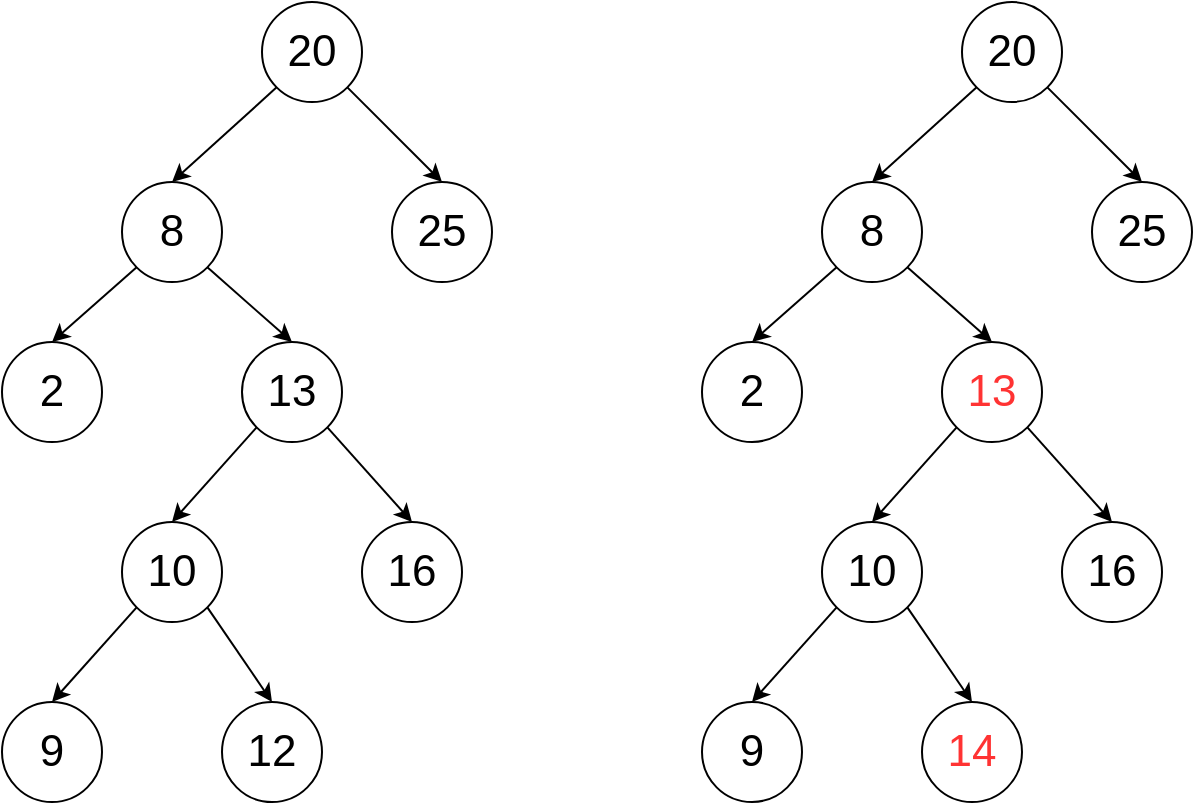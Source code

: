 <mxfile version="24.7.5">
  <diagram name="Page-1" id="fzigwdsPvLUFHeypnSTY">
    <mxGraphModel dx="1026" dy="658" grid="1" gridSize="10" guides="1" tooltips="1" connect="1" arrows="1" fold="1" page="1" pageScale="1" pageWidth="850" pageHeight="1100" math="0" shadow="0">
      <root>
        <mxCell id="0" />
        <mxCell id="1" parent="0" />
        <mxCell id="axlTO_v4iN-88vhWcISZ-1" value="2" style="ellipse;whiteSpace=wrap;html=1;fontSize=22;" vertex="1" parent="1">
          <mxGeometry x="40" y="240" width="50" height="50" as="geometry" />
        </mxCell>
        <mxCell id="axlTO_v4iN-88vhWcISZ-11" style="rounded=0;orthogonalLoop=1;jettySize=auto;html=1;exitX=1;exitY=1;exitDx=0;exitDy=0;entryX=0.5;entryY=0;entryDx=0;entryDy=0;" edge="1" parent="1" source="axlTO_v4iN-88vhWcISZ-2" target="axlTO_v4iN-88vhWcISZ-9">
          <mxGeometry relative="1" as="geometry" />
        </mxCell>
        <mxCell id="axlTO_v4iN-88vhWcISZ-12" style="rounded=0;orthogonalLoop=1;jettySize=auto;html=1;exitX=0;exitY=1;exitDx=0;exitDy=0;entryX=0.5;entryY=0;entryDx=0;entryDy=0;" edge="1" parent="1" source="axlTO_v4iN-88vhWcISZ-2" target="axlTO_v4iN-88vhWcISZ-3">
          <mxGeometry relative="1" as="geometry" />
        </mxCell>
        <mxCell id="axlTO_v4iN-88vhWcISZ-2" value="20" style="ellipse;whiteSpace=wrap;html=1;fontSize=22;" vertex="1" parent="1">
          <mxGeometry x="170" y="70" width="50" height="50" as="geometry" />
        </mxCell>
        <mxCell id="axlTO_v4iN-88vhWcISZ-13" style="rounded=0;orthogonalLoop=1;jettySize=auto;html=1;exitX=0;exitY=1;exitDx=0;exitDy=0;entryX=0.5;entryY=0;entryDx=0;entryDy=0;" edge="1" parent="1" source="axlTO_v4iN-88vhWcISZ-3" target="axlTO_v4iN-88vhWcISZ-1">
          <mxGeometry relative="1" as="geometry" />
        </mxCell>
        <mxCell id="axlTO_v4iN-88vhWcISZ-14" style="rounded=0;orthogonalLoop=1;jettySize=auto;html=1;exitX=1;exitY=1;exitDx=0;exitDy=0;entryX=0.5;entryY=0;entryDx=0;entryDy=0;" edge="1" parent="1" source="axlTO_v4iN-88vhWcISZ-3" target="axlTO_v4iN-88vhWcISZ-4">
          <mxGeometry relative="1" as="geometry" />
        </mxCell>
        <mxCell id="axlTO_v4iN-88vhWcISZ-3" value="8" style="ellipse;whiteSpace=wrap;html=1;fontSize=22;" vertex="1" parent="1">
          <mxGeometry x="100" y="160" width="50" height="50" as="geometry" />
        </mxCell>
        <mxCell id="axlTO_v4iN-88vhWcISZ-15" style="rounded=0;orthogonalLoop=1;jettySize=auto;html=1;exitX=0;exitY=1;exitDx=0;exitDy=0;entryX=0.5;entryY=0;entryDx=0;entryDy=0;" edge="1" parent="1" source="axlTO_v4iN-88vhWcISZ-4" target="axlTO_v4iN-88vhWcISZ-5">
          <mxGeometry relative="1" as="geometry" />
        </mxCell>
        <mxCell id="axlTO_v4iN-88vhWcISZ-4" value="13" style="ellipse;whiteSpace=wrap;html=1;fontSize=22;" vertex="1" parent="1">
          <mxGeometry x="160" y="240" width="50" height="50" as="geometry" />
        </mxCell>
        <mxCell id="axlTO_v4iN-88vhWcISZ-16" style="rounded=0;orthogonalLoop=1;jettySize=auto;html=1;exitX=0;exitY=1;exitDx=0;exitDy=0;entryX=0.5;entryY=0;entryDx=0;entryDy=0;" edge="1" parent="1" source="axlTO_v4iN-88vhWcISZ-5" target="axlTO_v4iN-88vhWcISZ-6">
          <mxGeometry relative="1" as="geometry" />
        </mxCell>
        <mxCell id="axlTO_v4iN-88vhWcISZ-17" style="rounded=0;orthogonalLoop=1;jettySize=auto;html=1;exitX=1;exitY=1;exitDx=0;exitDy=0;entryX=0.5;entryY=0;entryDx=0;entryDy=0;" edge="1" parent="1" source="axlTO_v4iN-88vhWcISZ-5" target="axlTO_v4iN-88vhWcISZ-7">
          <mxGeometry relative="1" as="geometry" />
        </mxCell>
        <mxCell id="axlTO_v4iN-88vhWcISZ-5" value="10" style="ellipse;whiteSpace=wrap;html=1;fontSize=22;" vertex="1" parent="1">
          <mxGeometry x="100" y="330" width="50" height="50" as="geometry" />
        </mxCell>
        <mxCell id="axlTO_v4iN-88vhWcISZ-6" value="9" style="ellipse;whiteSpace=wrap;html=1;fontSize=22;" vertex="1" parent="1">
          <mxGeometry x="40" y="420" width="50" height="50" as="geometry" />
        </mxCell>
        <mxCell id="axlTO_v4iN-88vhWcISZ-7" value="12" style="ellipse;whiteSpace=wrap;html=1;fontSize=22;" vertex="1" parent="1">
          <mxGeometry x="150" y="420" width="50" height="50" as="geometry" />
        </mxCell>
        <mxCell id="axlTO_v4iN-88vhWcISZ-8" value="16" style="ellipse;whiteSpace=wrap;html=1;fontSize=22;" vertex="1" parent="1">
          <mxGeometry x="220" y="330" width="50" height="50" as="geometry" />
        </mxCell>
        <mxCell id="axlTO_v4iN-88vhWcISZ-9" value="25" style="ellipse;whiteSpace=wrap;html=1;fontSize=22;" vertex="1" parent="1">
          <mxGeometry x="235" y="160" width="50" height="50" as="geometry" />
        </mxCell>
        <mxCell id="axlTO_v4iN-88vhWcISZ-18" style="rounded=0;orthogonalLoop=1;jettySize=auto;html=1;exitX=1;exitY=1;exitDx=0;exitDy=0;entryX=0.5;entryY=0;entryDx=0;entryDy=0;" edge="1" parent="1" source="axlTO_v4iN-88vhWcISZ-4" target="axlTO_v4iN-88vhWcISZ-8">
          <mxGeometry relative="1" as="geometry" />
        </mxCell>
        <mxCell id="axlTO_v4iN-88vhWcISZ-19" value="2" style="ellipse;whiteSpace=wrap;html=1;fontSize=22;" vertex="1" parent="1">
          <mxGeometry x="390" y="240" width="50" height="50" as="geometry" />
        </mxCell>
        <mxCell id="axlTO_v4iN-88vhWcISZ-20" style="rounded=0;orthogonalLoop=1;jettySize=auto;html=1;exitX=1;exitY=1;exitDx=0;exitDy=0;entryX=0.5;entryY=0;entryDx=0;entryDy=0;" edge="1" parent="1" source="axlTO_v4iN-88vhWcISZ-22" target="axlTO_v4iN-88vhWcISZ-34">
          <mxGeometry relative="1" as="geometry" />
        </mxCell>
        <mxCell id="axlTO_v4iN-88vhWcISZ-21" style="rounded=0;orthogonalLoop=1;jettySize=auto;html=1;exitX=0;exitY=1;exitDx=0;exitDy=0;entryX=0.5;entryY=0;entryDx=0;entryDy=0;" edge="1" parent="1" source="axlTO_v4iN-88vhWcISZ-22" target="axlTO_v4iN-88vhWcISZ-25">
          <mxGeometry relative="1" as="geometry" />
        </mxCell>
        <mxCell id="axlTO_v4iN-88vhWcISZ-22" value="20" style="ellipse;whiteSpace=wrap;html=1;fontSize=22;" vertex="1" parent="1">
          <mxGeometry x="520" y="70" width="50" height="50" as="geometry" />
        </mxCell>
        <mxCell id="axlTO_v4iN-88vhWcISZ-23" style="rounded=0;orthogonalLoop=1;jettySize=auto;html=1;exitX=0;exitY=1;exitDx=0;exitDy=0;entryX=0.5;entryY=0;entryDx=0;entryDy=0;" edge="1" parent="1" source="axlTO_v4iN-88vhWcISZ-25" target="axlTO_v4iN-88vhWcISZ-19">
          <mxGeometry relative="1" as="geometry" />
        </mxCell>
        <mxCell id="axlTO_v4iN-88vhWcISZ-24" style="rounded=0;orthogonalLoop=1;jettySize=auto;html=1;exitX=1;exitY=1;exitDx=0;exitDy=0;entryX=0.5;entryY=0;entryDx=0;entryDy=0;" edge="1" parent="1" source="axlTO_v4iN-88vhWcISZ-25" target="axlTO_v4iN-88vhWcISZ-27">
          <mxGeometry relative="1" as="geometry" />
        </mxCell>
        <mxCell id="axlTO_v4iN-88vhWcISZ-25" value="8" style="ellipse;whiteSpace=wrap;html=1;fontSize=22;" vertex="1" parent="1">
          <mxGeometry x="450" y="160" width="50" height="50" as="geometry" />
        </mxCell>
        <mxCell id="axlTO_v4iN-88vhWcISZ-26" style="rounded=0;orthogonalLoop=1;jettySize=auto;html=1;exitX=0;exitY=1;exitDx=0;exitDy=0;entryX=0.5;entryY=0;entryDx=0;entryDy=0;" edge="1" parent="1" source="axlTO_v4iN-88vhWcISZ-27" target="axlTO_v4iN-88vhWcISZ-30">
          <mxGeometry relative="1" as="geometry" />
        </mxCell>
        <mxCell id="axlTO_v4iN-88vhWcISZ-27" value="&lt;font color=&quot;#ff3333&quot;&gt;13&lt;/font&gt;" style="ellipse;whiteSpace=wrap;html=1;fontSize=22;" vertex="1" parent="1">
          <mxGeometry x="510" y="240" width="50" height="50" as="geometry" />
        </mxCell>
        <mxCell id="axlTO_v4iN-88vhWcISZ-28" style="rounded=0;orthogonalLoop=1;jettySize=auto;html=1;exitX=0;exitY=1;exitDx=0;exitDy=0;entryX=0.5;entryY=0;entryDx=0;entryDy=0;" edge="1" parent="1" source="axlTO_v4iN-88vhWcISZ-30" target="axlTO_v4iN-88vhWcISZ-31">
          <mxGeometry relative="1" as="geometry" />
        </mxCell>
        <mxCell id="axlTO_v4iN-88vhWcISZ-29" style="rounded=0;orthogonalLoop=1;jettySize=auto;html=1;exitX=1;exitY=1;exitDx=0;exitDy=0;entryX=0.5;entryY=0;entryDx=0;entryDy=0;" edge="1" parent="1" source="axlTO_v4iN-88vhWcISZ-30" target="axlTO_v4iN-88vhWcISZ-32">
          <mxGeometry relative="1" as="geometry" />
        </mxCell>
        <mxCell id="axlTO_v4iN-88vhWcISZ-30" value="10" style="ellipse;whiteSpace=wrap;html=1;fontSize=22;" vertex="1" parent="1">
          <mxGeometry x="450" y="330" width="50" height="50" as="geometry" />
        </mxCell>
        <mxCell id="axlTO_v4iN-88vhWcISZ-31" value="9" style="ellipse;whiteSpace=wrap;html=1;fontSize=22;" vertex="1" parent="1">
          <mxGeometry x="390" y="420" width="50" height="50" as="geometry" />
        </mxCell>
        <mxCell id="axlTO_v4iN-88vhWcISZ-32" value="14" style="ellipse;whiteSpace=wrap;html=1;fontSize=22;fontColor=#FF3333;" vertex="1" parent="1">
          <mxGeometry x="500" y="420" width="50" height="50" as="geometry" />
        </mxCell>
        <mxCell id="axlTO_v4iN-88vhWcISZ-33" value="16" style="ellipse;whiteSpace=wrap;html=1;fontSize=22;" vertex="1" parent="1">
          <mxGeometry x="570" y="330" width="50" height="50" as="geometry" />
        </mxCell>
        <mxCell id="axlTO_v4iN-88vhWcISZ-34" value="25" style="ellipse;whiteSpace=wrap;html=1;fontSize=22;" vertex="1" parent="1">
          <mxGeometry x="585" y="160" width="50" height="50" as="geometry" />
        </mxCell>
        <mxCell id="axlTO_v4iN-88vhWcISZ-35" style="rounded=0;orthogonalLoop=1;jettySize=auto;html=1;exitX=1;exitY=1;exitDx=0;exitDy=0;entryX=0.5;entryY=0;entryDx=0;entryDy=0;" edge="1" parent="1" source="axlTO_v4iN-88vhWcISZ-27" target="axlTO_v4iN-88vhWcISZ-33">
          <mxGeometry relative="1" as="geometry" />
        </mxCell>
      </root>
    </mxGraphModel>
  </diagram>
</mxfile>

